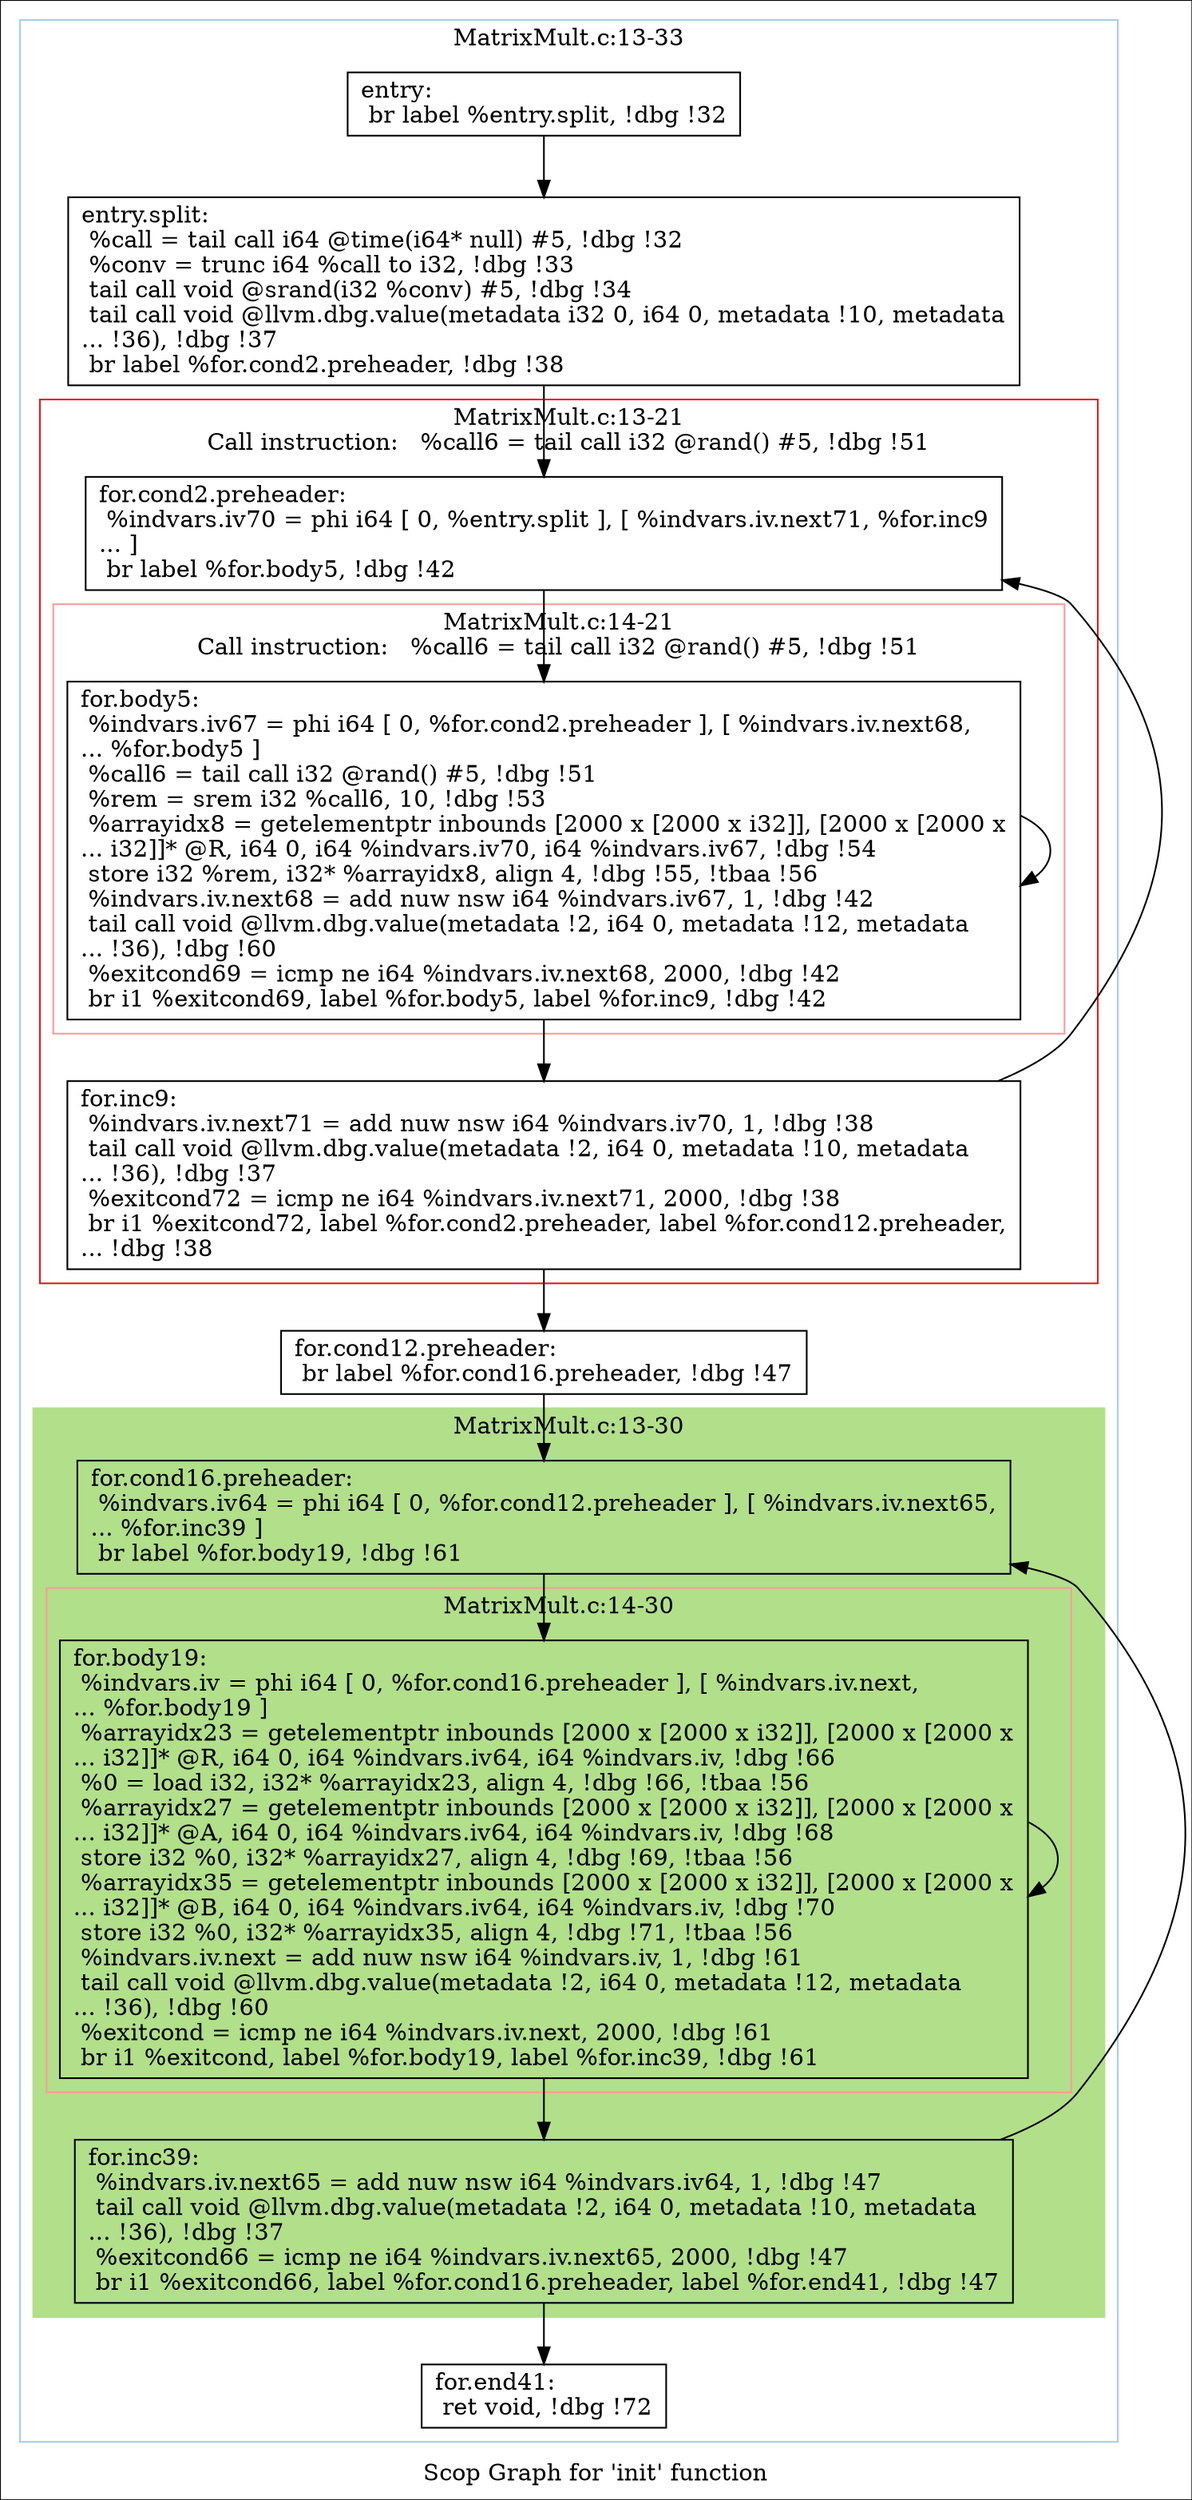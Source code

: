 digraph "Scop Graph for 'init' function" {
	label="Scop Graph for 'init' function";

	Node0x9c42190 [shape=record,label="{entry:\l  br label %entry.split, !dbg !32\l}"];
	Node0x9c42190 -> Node0x9aad880;
	Node0x9aad880 [shape=record,label="{entry.split:                                      \l  %call = tail call i64 @time(i64* null) #5, !dbg !32\l  %conv = trunc i64 %call to i32, !dbg !33\l  tail call void @srand(i32 %conv) #5, !dbg !34\l  tail call void @llvm.dbg.value(metadata i32 0, i64 0, metadata !10, metadata\l... !36), !dbg !37\l  br label %for.cond2.preheader, !dbg !38\l}"];
	Node0x9aad880 -> Node0x9c42320;
	Node0x9c42320 [shape=record,label="{for.cond2.preheader:                              \l  %indvars.iv70 = phi i64 [ 0, %entry.split ], [ %indvars.iv.next71, %for.inc9\l... ]\l  br label %for.body5, !dbg !42\l}"];
	Node0x9c42320 -> Node0x9c41cf0;
	Node0x9c41cf0 [shape=record,label="{for.body5:                                        \l  %indvars.iv67 = phi i64 [ 0, %for.cond2.preheader ], [ %indvars.iv.next68,\l... %for.body5 ]\l  %call6 = tail call i32 @rand() #5, !dbg !51\l  %rem = srem i32 %call6, 10, !dbg !53\l  %arrayidx8 = getelementptr inbounds [2000 x [2000 x i32]], [2000 x [2000 x\l... i32]]* @R, i64 0, i64 %indvars.iv70, i64 %indvars.iv67, !dbg !54\l  store i32 %rem, i32* %arrayidx8, align 4, !dbg !55, !tbaa !56\l  %indvars.iv.next68 = add nuw nsw i64 %indvars.iv67, 1, !dbg !42\l  tail call void @llvm.dbg.value(metadata !2, i64 0, metadata !12, metadata\l... !36), !dbg !60\l  %exitcond69 = icmp ne i64 %indvars.iv.next68, 2000, !dbg !42\l  br i1 %exitcond69, label %for.body5, label %for.inc9, !dbg !42\l}"];
	Node0x9c41cf0 -> Node0x9c41cf0[constraint=false];
	Node0x9c41cf0 -> Node0x9c423a0;
	Node0x9c423a0 [shape=record,label="{for.inc9:                                         \l  %indvars.iv.next71 = add nuw nsw i64 %indvars.iv70, 1, !dbg !38\l  tail call void @llvm.dbg.value(metadata !2, i64 0, metadata !10, metadata\l... !36), !dbg !37\l  %exitcond72 = icmp ne i64 %indvars.iv.next71, 2000, !dbg !38\l  br i1 %exitcond72, label %for.cond2.preheader, label %for.cond12.preheader,\l... !dbg !38\l}"];
	Node0x9c423a0 -> Node0x9c42320[constraint=false];
	Node0x9c423a0 -> Node0x9c394f0;
	Node0x9c394f0 [shape=record,label="{for.cond12.preheader:                             \l  br label %for.cond16.preheader, !dbg !47\l}"];
	Node0x9c394f0 -> Node0x9ccb7d0;
	Node0x9ccb7d0 [shape=record,label="{for.cond16.preheader:                             \l  %indvars.iv64 = phi i64 [ 0, %for.cond12.preheader ], [ %indvars.iv.next65,\l... %for.inc39 ]\l  br label %for.body19, !dbg !61\l}"];
	Node0x9ccb7d0 -> Node0x9ccb7f0;
	Node0x9ccb7f0 [shape=record,label="{for.body19:                                       \l  %indvars.iv = phi i64 [ 0, %for.cond16.preheader ], [ %indvars.iv.next,\l... %for.body19 ]\l  %arrayidx23 = getelementptr inbounds [2000 x [2000 x i32]], [2000 x [2000 x\l... i32]]* @R, i64 0, i64 %indvars.iv64, i64 %indvars.iv, !dbg !66\l  %0 = load i32, i32* %arrayidx23, align 4, !dbg !66, !tbaa !56\l  %arrayidx27 = getelementptr inbounds [2000 x [2000 x i32]], [2000 x [2000 x\l... i32]]* @A, i64 0, i64 %indvars.iv64, i64 %indvars.iv, !dbg !68\l  store i32 %0, i32* %arrayidx27, align 4, !dbg !69, !tbaa !56\l  %arrayidx35 = getelementptr inbounds [2000 x [2000 x i32]], [2000 x [2000 x\l... i32]]* @B, i64 0, i64 %indvars.iv64, i64 %indvars.iv, !dbg !70\l  store i32 %0, i32* %arrayidx35, align 4, !dbg !71, !tbaa !56\l  %indvars.iv.next = add nuw nsw i64 %indvars.iv, 1, !dbg !61\l  tail call void @llvm.dbg.value(metadata !2, i64 0, metadata !12, metadata\l... !36), !dbg !60\l  %exitcond = icmp ne i64 %indvars.iv.next, 2000, !dbg !61\l  br i1 %exitcond, label %for.body19, label %for.inc39, !dbg !61\l}"];
	Node0x9ccb7f0 -> Node0x9ccb7f0[constraint=false];
	Node0x9ccb7f0 -> Node0x9ce4860;
	Node0x9ce4860 [shape=record,label="{for.inc39:                                        \l  %indvars.iv.next65 = add nuw nsw i64 %indvars.iv64, 1, !dbg !47\l  tail call void @llvm.dbg.value(metadata !2, i64 0, metadata !10, metadata\l... !36), !dbg !37\l  %exitcond66 = icmp ne i64 %indvars.iv.next65, 2000, !dbg !47\l  br i1 %exitcond66, label %for.cond16.preheader, label %for.end41, !dbg !47\l}"];
	Node0x9ce4860 -> Node0x9ccb7d0[constraint=false];
	Node0x9ce4860 -> Node0x9ce48c0;
	Node0x9ce48c0 [shape=record,label="{for.end41:                                        \l  ret void, !dbg !72\l}"];
	colorscheme = "paired12"
        subgraph cluster_0x9c3ee80 {
          label = "MatrixMult.c:13-33
";
          style = solid;
          color = 1
          subgraph cluster_0x9c3daf0 {
            label = "MatrixMult.c:13-21
Call instruction:   %call6 = tail call i32 @rand() #5, !dbg !51";
            style = solid;
            color = 6
            subgraph cluster_0x9c433e0 {
              label = "MatrixMult.c:14-21
Call instruction:   %call6 = tail call i32 @rand() #5, !dbg !51";
              style = solid;
              color = 5
              Node0x9c41cf0;
            }
            Node0x9c42320;
            Node0x9c423a0;
          }
          subgraph cluster_0x9c42020 {
            label = "MatrixMult.c:13-30
";
            style = filled;
            color = 3            subgraph cluster_0x9c41f00 {
              label = "MatrixMult.c:14-30
";
              style = solid;
              color = 5
              Node0x9ccb7f0;
            }
            Node0x9ccb7d0;
            Node0x9ce4860;
          }
          Node0x9c42190;
          Node0x9aad880;
          Node0x9c394f0;
          Node0x9ce48c0;
        }
}
